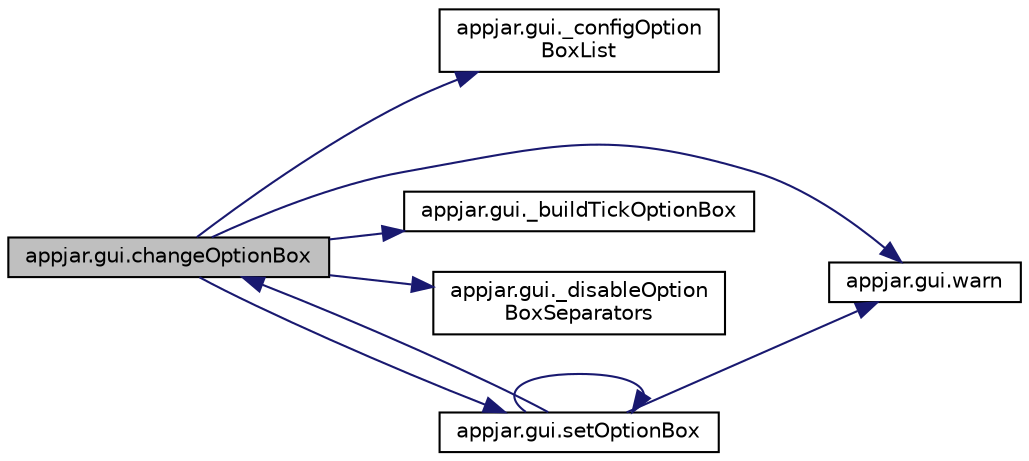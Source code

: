 digraph "appjar.gui.changeOptionBox"
{
  edge [fontname="Helvetica",fontsize="10",labelfontname="Helvetica",labelfontsize="10"];
  node [fontname="Helvetica",fontsize="10",shape=record];
  rankdir="LR";
  Node893 [label="appjar.gui.changeOptionBox",height=0.2,width=0.4,color="black", fillcolor="grey75", style="filled", fontcolor="black"];
  Node893 -> Node894 [color="midnightblue",fontsize="10",style="solid",fontname="Helvetica"];
  Node894 [label="appjar.gui._configOption\lBoxList",height=0.2,width=0.4,color="black", fillcolor="white", style="filled",URL="$classappjar_1_1gui.html#adf8f2708fccc3dd7aabf89a51b99c84a"];
  Node893 -> Node895 [color="midnightblue",fontsize="10",style="solid",fontname="Helvetica"];
  Node895 [label="appjar.gui.warn",height=0.2,width=0.4,color="black", fillcolor="white", style="filled",URL="$classappjar_1_1gui.html#a3ab0139430263b1913b4078cf34e7098"];
  Node893 -> Node896 [color="midnightblue",fontsize="10",style="solid",fontname="Helvetica"];
  Node896 [label="appjar.gui._buildTickOptionBox",height=0.2,width=0.4,color="black", fillcolor="white", style="filled",URL="$classappjar_1_1gui.html#a2972ad12f09ae0257127f51a7fa3b214"];
  Node893 -> Node897 [color="midnightblue",fontsize="10",style="solid",fontname="Helvetica"];
  Node897 [label="appjar.gui._disableOption\lBoxSeparators",height=0.2,width=0.4,color="black", fillcolor="white", style="filled",URL="$classappjar_1_1gui.html#a37d662a79a1c51f5a89cabec8c2600e9"];
  Node893 -> Node898 [color="midnightblue",fontsize="10",style="solid",fontname="Helvetica"];
  Node898 [label="appjar.gui.setOptionBox",height=0.2,width=0.4,color="black", fillcolor="white", style="filled",URL="$classappjar_1_1gui.html#a1265f35528c0da179bf0ef8568fdf463"];
  Node898 -> Node895 [color="midnightblue",fontsize="10",style="solid",fontname="Helvetica"];
  Node898 -> Node893 [color="midnightblue",fontsize="10",style="solid",fontname="Helvetica"];
  Node898 -> Node898 [color="midnightblue",fontsize="10",style="solid",fontname="Helvetica"];
}

